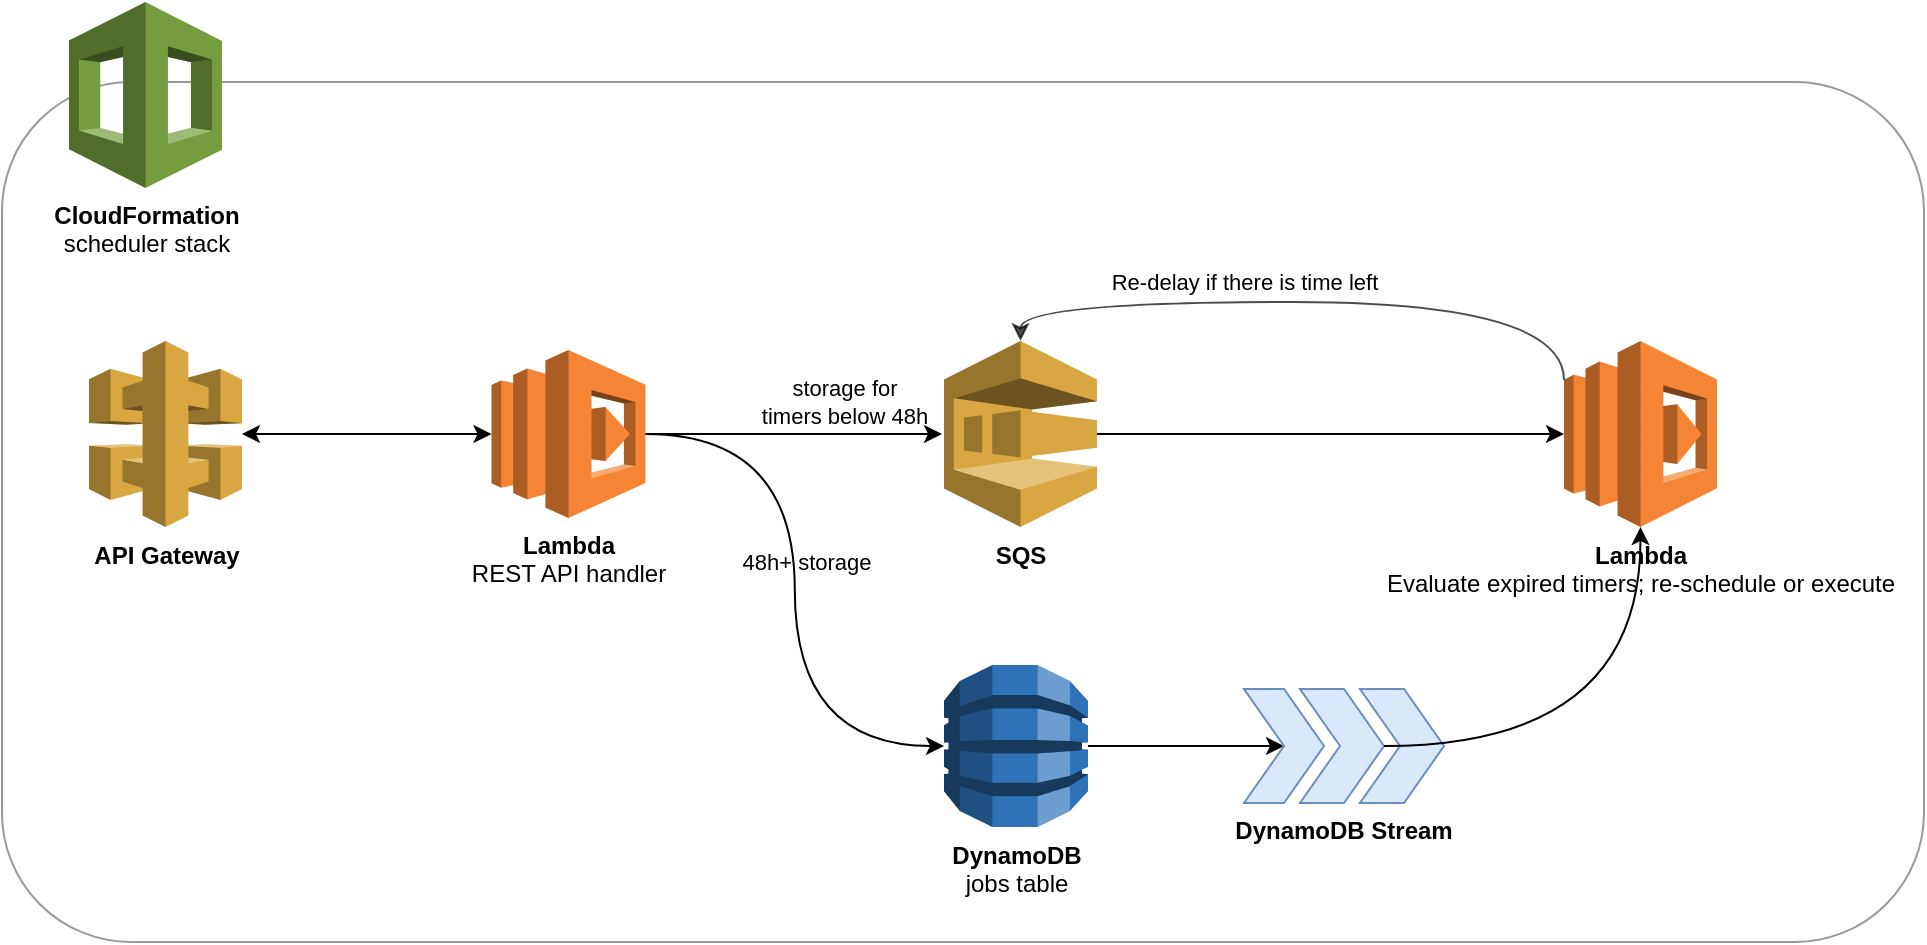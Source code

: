 <mxfile version="12.6.5" type="device"><diagram id="FmL5E-UZeMUcYrKKSBRc" name="Page-1"><mxGraphModel dx="1599" dy="2866" grid="1" gridSize="10" guides="1" tooltips="1" connect="1" arrows="1" fold="1" page="1" pageScale="1" pageWidth="850" pageHeight="1100" math="0" shadow="0"><root><mxCell id="0"/><mxCell id="1" parent="0"/><mxCell id="Cm8m7he0BxCQatR_GwrA-2" value="" style="rounded=1;whiteSpace=wrap;html=1;opacity=40;" parent="1" vertex="1"><mxGeometry x="-281" y="-1440" width="961" height="430" as="geometry"/></mxCell><mxCell id="Cm8m7he0BxCQatR_GwrA-4" value="&lt;b&gt;CloudFormation&lt;/b&gt;&lt;br&gt;scheduler stack" style="outlineConnect=0;dashed=0;verticalLabelPosition=bottom;verticalAlign=top;align=center;html=1;shape=mxgraph.aws3.cloudformation;fillColor=#759C3E;gradientColor=none;" parent="1" vertex="1"><mxGeometry x="-247.5" y="-1480" width="76.5" height="93" as="geometry"/></mxCell><mxCell id="4nB1LAQltocJ4gcDfxXh-9" style="edgeStyle=orthogonalEdgeStyle;curved=1;rounded=0;orthogonalLoop=1;jettySize=auto;html=1;" parent="1" source="Cm8m7he0BxCQatR_GwrA-12" target="4nB1LAQltocJ4gcDfxXh-6" edge="1"><mxGeometry relative="1" as="geometry"/></mxCell><mxCell id="Cm8m7he0BxCQatR_GwrA-12" value="DynamoDB&lt;span style=&quot;font-weight: normal&quot;&gt;&lt;br&gt;jobs table&lt;/span&gt;" style="outlineConnect=0;dashed=0;verticalLabelPosition=bottom;verticalAlign=top;align=center;html=1;shape=mxgraph.aws3.dynamo_db;fillColor=#2E73B8;gradientColor=none;fontStyle=1" parent="1" vertex="1"><mxGeometry x="190" y="-1148.5" width="72" height="81" as="geometry"/></mxCell><mxCell id="Cm8m7he0BxCQatR_GwrA-17" value="API Gateway" style="outlineConnect=0;dashed=0;verticalLabelPosition=bottom;verticalAlign=top;align=center;html=1;shape=mxgraph.aws3.api_gateway;fillColor=#D9A741;gradientColor=none;fontStyle=1" parent="1" vertex="1"><mxGeometry x="-237.5" y="-1310.5" width="76.5" height="93" as="geometry"/></mxCell><mxCell id="Cm8m7he0BxCQatR_GwrA-25" style="edgeStyle=orthogonalEdgeStyle;curved=1;rounded=0;orthogonalLoop=1;jettySize=auto;html=1;entryX=0;entryY=0.5;entryDx=0;entryDy=0;entryPerimeter=0;startArrow=none;startFill=0;" parent="1" source="Cm8m7he0BxCQatR_GwrA-20" target="Cm8m7he0BxCQatR_GwrA-12" edge="1"><mxGeometry relative="1" as="geometry"/></mxCell><mxCell id="oCRsteb3oWv011dyyDLV-8" value="48h+ storage" style="edgeLabel;html=1;align=center;verticalAlign=middle;resizable=0;points=[];fontColor=#000000;labelBackgroundColor=none;" parent="Cm8m7he0BxCQatR_GwrA-25" vertex="1" connectable="0"><mxGeometry x="0.221" y="3" relative="1" as="geometry"><mxPoint x="2" y="-48" as="offset"/></mxGeometry></mxCell><mxCell id="oCRsteb3oWv011dyyDLV-9" value="storage for&lt;br&gt;timers below 48h" style="edgeStyle=orthogonalEdgeStyle;rounded=0;orthogonalLoop=1;jettySize=auto;html=1;exitX=1;exitY=0.5;exitDx=0;exitDy=0;exitPerimeter=0;fontColor=#000000;curved=1;labelBackgroundColor=none;" parent="1" edge="1"><mxGeometry x="0.343" y="16" relative="1" as="geometry"><mxPoint x="39.75" y="-1264" as="sourcePoint"/><mxPoint x="189" y="-1264" as="targetPoint"/><mxPoint as="offset"/></mxGeometry></mxCell><mxCell id="Cm8m7he0BxCQatR_GwrA-20" value="&lt;b&gt;Lambda&lt;/b&gt;&lt;br&gt;REST API handler" style="outlineConnect=0;dashed=0;verticalLabelPosition=bottom;verticalAlign=top;align=center;html=1;shape=mxgraph.aws3.lambda;fillColor=#F58534;gradientColor=none;" parent="1" vertex="1"><mxGeometry x="-36.25" y="-1306" width="77" height="84" as="geometry"/></mxCell><mxCell id="Cm8m7he0BxCQatR_GwrA-21" value="" style="edgeStyle=none;rounded=0;orthogonalLoop=1;jettySize=auto;html=1;startArrow=classic;startFill=1;endArrow=classic;endFill=1;fontColor=#000000;align=left;" parent="1" source="Cm8m7he0BxCQatR_GwrA-17" target="Cm8m7he0BxCQatR_GwrA-20" edge="1"><mxGeometry relative="1" as="geometry"/></mxCell><mxCell id="4nB1LAQltocJ4gcDfxXh-5" value="DynamoDB Stream" style="group;verticalAlign=top;labelPosition=center;verticalLabelPosition=bottom;align=center;fontStyle=1" parent="1" vertex="1" connectable="0"><mxGeometry x="340" y="-1136.5" width="100" height="57" as="geometry"/></mxCell><mxCell id="4nB1LAQltocJ4gcDfxXh-6" value="" style="shape=step;perimeter=stepPerimeter;fixedSize=1;points=[];fillColor=#dae8fc;strokeColor=#6c8ebf;" parent="4nB1LAQltocJ4gcDfxXh-5" vertex="1"><mxGeometry width="40" height="57" as="geometry"/></mxCell><mxCell id="4nB1LAQltocJ4gcDfxXh-7" value="" style="shape=step;perimeter=stepPerimeter;fixedSize=1;points=[];fillColor=#dae8fc;strokeColor=#6c8ebf;fontStyle=1" parent="4nB1LAQltocJ4gcDfxXh-5" vertex="1"><mxGeometry x="28" width="42" height="57" as="geometry"/></mxCell><mxCell id="4nB1LAQltocJ4gcDfxXh-8" value="" style="shape=step;perimeter=stepPerimeter;fixedSize=1;points=[];fillColor=#dae8fc;strokeColor=#6c8ebf;" parent="4nB1LAQltocJ4gcDfxXh-5" vertex="1"><mxGeometry x="58" width="42" height="57" as="geometry"/></mxCell><mxCell id="oCRsteb3oWv011dyyDLV-13" style="edgeStyle=orthogonalEdgeStyle;curved=1;rounded=0;orthogonalLoop=1;jettySize=auto;html=1;exitX=0;exitY=0.21;exitDx=0;exitDy=0;exitPerimeter=0;entryX=0.5;entryY=0;entryDx=0;entryDy=0;entryPerimeter=0;fontColor=#F0F0F0;opacity=70;" parent="1" source="4nB1LAQltocJ4gcDfxXh-10" target="oCRsteb3oWv011dyyDLV-6" edge="1"><mxGeometry relative="1" as="geometry"><Array as="points"><mxPoint x="500" y="-1330"/><mxPoint x="228" y="-1330"/></Array></mxGeometry></mxCell><mxCell id="oCRsteb3oWv011dyyDLV-14" value="Re-delay if there is time left" style="edgeLabel;align=center;verticalAlign=middle;resizable=0;points=[];fontColor=#000000;labelBackgroundColor=none;html=1;" parent="oCRsteb3oWv011dyyDLV-13" vertex="1" connectable="0"><mxGeometry x="0.211" relative="1" as="geometry"><mxPoint x="1" y="-10" as="offset"/></mxGeometry></mxCell><mxCell id="4nB1LAQltocJ4gcDfxXh-10" value="&lt;b&gt;Lambda&lt;/b&gt;&lt;br&gt;Evaluate expired timers; re-schedule or execute" style="outlineConnect=0;dashed=0;verticalLabelPosition=bottom;verticalAlign=top;align=center;html=1;shape=mxgraph.aws3.lambda;fillColor=#F58534;gradientColor=none;" parent="1" vertex="1"><mxGeometry x="500" y="-1310.5" width="76.5" height="93" as="geometry"/></mxCell><mxCell id="-g8D9auRaSmbEBC0xIPZ-13" style="edgeStyle=orthogonalEdgeStyle;curved=1;rounded=0;orthogonalLoop=1;jettySize=auto;html=1;exitX=1;exitY=0.5;exitDx=0;exitDy=0;exitPerimeter=0;" parent="1" edge="1"><mxGeometry relative="1" as="geometry"><mxPoint x="322" y="-1046.5" as="targetPoint"/></mxGeometry></mxCell><mxCell id="rLWYDc71KWluWrfNN-XQ-29" value="" style="edgeStyle=orthogonalEdgeStyle;curved=1;rounded=0;orthogonalLoop=1;jettySize=auto;html=1;startArrow=none;startFill=0;" parent="1" source="4nB1LAQltocJ4gcDfxXh-7" target="4nB1LAQltocJ4gcDfxXh-10" edge="1"><mxGeometry relative="1" as="geometry"/></mxCell><mxCell id="oCRsteb3oWv011dyyDLV-11" style="edgeStyle=orthogonalEdgeStyle;curved=1;rounded=0;orthogonalLoop=1;jettySize=auto;html=1;exitX=1;exitY=0.5;exitDx=0;exitDy=0;exitPerimeter=0;fontColor=#F0F0F0;" parent="1" source="oCRsteb3oWv011dyyDLV-6" target="4nB1LAQltocJ4gcDfxXh-10" edge="1"><mxGeometry relative="1" as="geometry"/></mxCell><mxCell id="oCRsteb3oWv011dyyDLV-6" value="&lt;font&gt;SQS&lt;/font&gt;" style="outlineConnect=0;dashed=0;verticalLabelPosition=bottom;verticalAlign=top;align=center;html=1;shape=mxgraph.aws3.sqs;fillColor=#D9A741;gradientColor=none;fontStyle=1;labelPosition=center;fontColor=#000000;" parent="1" vertex="1"><mxGeometry x="190" y="-1310.5" width="76.5" height="93" as="geometry"/></mxCell></root></mxGraphModel></diagram></mxfile>